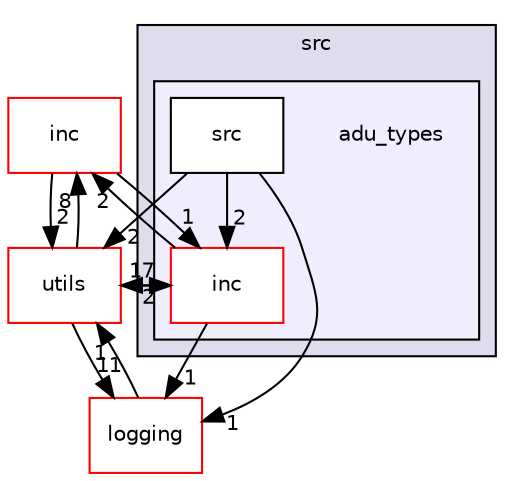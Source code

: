 digraph "src/adu_types" {
  compound=true
  node [ fontsize="10", fontname="Helvetica"];
  edge [ labelfontsize="10", labelfontname="Helvetica"];
  subgraph clusterdir_68267d1309a1af8e8297ef4c3efbcdba {
    graph [ bgcolor="#ddddee", pencolor="black", label="src" fontname="Helvetica", fontsize="10", URL="dir_68267d1309a1af8e8297ef4c3efbcdba.html"]
  subgraph clusterdir_2fa9b52a3673ed0f8fcfc3f4f3ae93e3 {
    graph [ bgcolor="#eeeeff", pencolor="black", label="" URL="dir_2fa9b52a3673ed0f8fcfc3f4f3ae93e3.html"];
    dir_2fa9b52a3673ed0f8fcfc3f4f3ae93e3 [shape=plaintext label="adu_types"];
    dir_6ebc7b61b6cc5c8e2d6a1228e146a5b6 [shape=box label="inc" color="red" fillcolor="white" style="filled" URL="dir_6ebc7b61b6cc5c8e2d6a1228e146a5b6.html"];
    dir_9a45c317a11e9d43975330718ea0ed1f [shape=box label="src" color="black" fillcolor="white" style="filled" URL="dir_9a45c317a11e9d43975330718ea0ed1f.html"];
  }
  }
  dir_6bc6ad22483805bbbda55258ad2a62ea [shape=box label="inc" fillcolor="white" style="filled" color="red" URL="dir_6bc6ad22483805bbbda55258ad2a62ea.html"];
  dir_b3320b59a4aa4a7431bc8488b87009bf [shape=box label="logging" fillcolor="white" style="filled" color="red" URL="dir_b3320b59a4aa4a7431bc8488b87009bf.html"];
  dir_313caf1132e152dd9b58bea13a4052ca [shape=box label="utils" fillcolor="white" style="filled" color="red" URL="dir_313caf1132e152dd9b58bea13a4052ca.html"];
  dir_6bc6ad22483805bbbda55258ad2a62ea->dir_6ebc7b61b6cc5c8e2d6a1228e146a5b6 [headlabel="1", labeldistance=1.5 headhref="dir_000137_000004.html"];
  dir_6bc6ad22483805bbbda55258ad2a62ea->dir_313caf1132e152dd9b58bea13a4052ca [headlabel="2", labeldistance=1.5 headhref="dir_000137_000154.html"];
  dir_6ebc7b61b6cc5c8e2d6a1228e146a5b6->dir_6bc6ad22483805bbbda55258ad2a62ea [headlabel="2", labeldistance=1.5 headhref="dir_000004_000137.html"];
  dir_6ebc7b61b6cc5c8e2d6a1228e146a5b6->dir_b3320b59a4aa4a7431bc8488b87009bf [headlabel="1", labeldistance=1.5 headhref="dir_000004_000143.html"];
  dir_6ebc7b61b6cc5c8e2d6a1228e146a5b6->dir_313caf1132e152dd9b58bea13a4052ca [headlabel="2", labeldistance=1.5 headhref="dir_000004_000154.html"];
  dir_b3320b59a4aa4a7431bc8488b87009bf->dir_313caf1132e152dd9b58bea13a4052ca [headlabel="1", labeldistance=1.5 headhref="dir_000143_000154.html"];
  dir_9a45c317a11e9d43975330718ea0ed1f->dir_6ebc7b61b6cc5c8e2d6a1228e146a5b6 [headlabel="2", labeldistance=1.5 headhref="dir_000007_000004.html"];
  dir_9a45c317a11e9d43975330718ea0ed1f->dir_b3320b59a4aa4a7431bc8488b87009bf [headlabel="1", labeldistance=1.5 headhref="dir_000007_000143.html"];
  dir_9a45c317a11e9d43975330718ea0ed1f->dir_313caf1132e152dd9b58bea13a4052ca [headlabel="2", labeldistance=1.5 headhref="dir_000007_000154.html"];
  dir_313caf1132e152dd9b58bea13a4052ca->dir_6bc6ad22483805bbbda55258ad2a62ea [headlabel="8", labeldistance=1.5 headhref="dir_000154_000137.html"];
  dir_313caf1132e152dd9b58bea13a4052ca->dir_6ebc7b61b6cc5c8e2d6a1228e146a5b6 [headlabel="17", labeldistance=1.5 headhref="dir_000154_000004.html"];
  dir_313caf1132e152dd9b58bea13a4052ca->dir_b3320b59a4aa4a7431bc8488b87009bf [headlabel="11", labeldistance=1.5 headhref="dir_000154_000143.html"];
}
